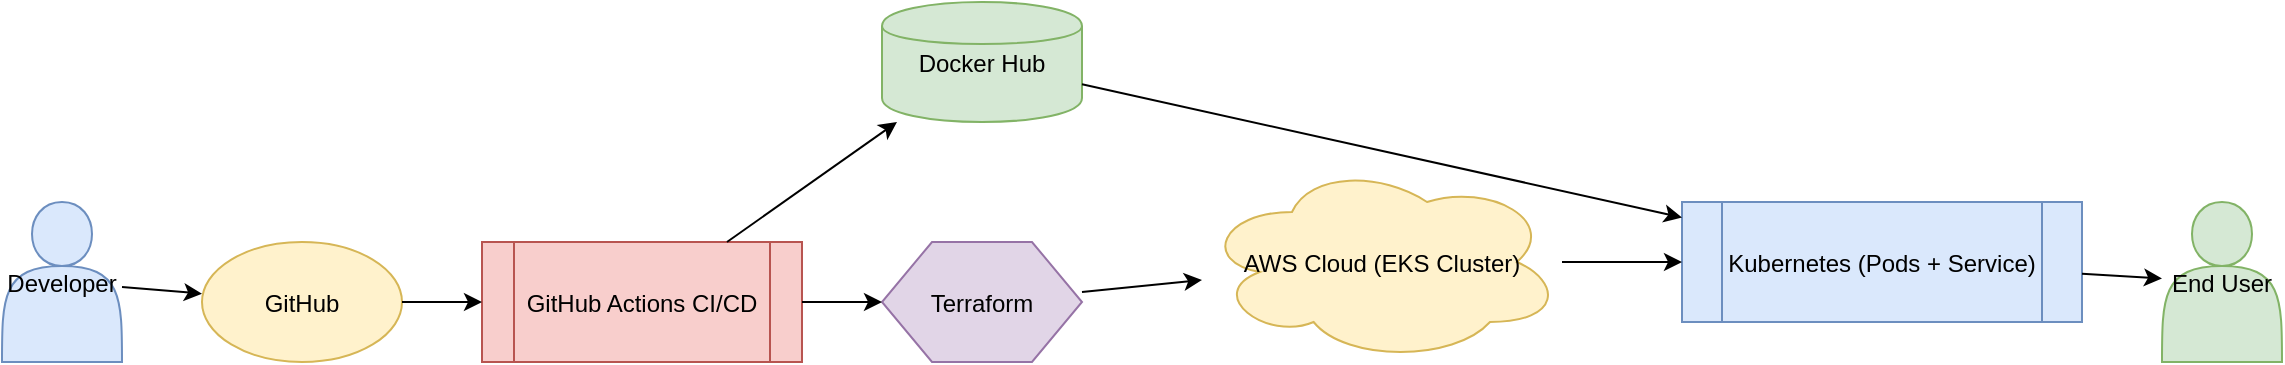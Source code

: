 <mxfile>
  <diagram name="CI/CD Pipeline" id="pipeline">
    <mxGraphModel dx="1280" dy="720" grid="1" gridSize="10" guides="1" tooltips="1" connect="1" arrows="1" fold="1" page="1" pageScale="1" pageWidth="1600" pageHeight="900" math="0" shadow="0">
      <root>
        <mxCell id="0"/>
        <mxCell id="1" parent="0"/>

        <!-- Developer -->
        <mxCell id="dev" value="Developer" style="shape=actor;fillColor=#dae8fc;strokeColor=#6c8ebf;" vertex="1" parent="1">
          <mxGeometry x="20" y="200" width="60" height="80" as="geometry"/>
        </mxCell>

        <!-- GitHub -->
        <mxCell id="github" value="GitHub" style="shape=ellipse;fillColor=#fff2cc;strokeColor=#d6b656;" vertex="1" parent="1">
          <mxGeometry x="120" y="220" width="100" height="60" as="geometry"/>
        </mxCell>

        <!-- GitHub Actions -->
        <mxCell id="actions" value="GitHub Actions CI/CD" style="shape=process;fillColor=#f8cecc;strokeColor=#b85450;" vertex="1" parent="1">
          <mxGeometry x="260" y="220" width="160" height="60" as="geometry"/>
        </mxCell>

        <!-- Docker Hub -->
        <mxCell id="docker" value="Docker Hub" style="shape=cylinder;fillColor=#d5e8d4;strokeColor=#82b366;" vertex="1" parent="1">
          <mxGeometry x="460" y="100" width="100" height="60" as="geometry"/>
        </mxCell>

        <!-- Terraform -->
        <mxCell id="terraform" value="Terraform" style="shape=hexagon;fillColor=#e1d5e7;strokeColor=#9673a6;" vertex="1" parent="1">
          <mxGeometry x="460" y="220" width="100" height="60" as="geometry"/>
        </mxCell>

        <!-- AWS Cloud -->
        <mxCell id="aws" value="AWS Cloud (EKS Cluster)" style="shape=cloud;fillColor=#fff2cc;strokeColor=#d6b656;" vertex="1" parent="1">
          <mxGeometry x="620" y="180" width="180" height="100" as="geometry"/>
        </mxCell>

        <!-- Kubernetes -->
        <mxCell id="k8s" value="Kubernetes (Pods + Service)" style="shape=process;fillColor=#dae8fc;strokeColor=#6c8ebf;" vertex="1" parent="1">
          <mxGeometry x="860" y="200" width="200" height="60" as="geometry"/>
        </mxCell>

        <!-- End User -->
        <mxCell id="user" value="End User" style="shape=actor;fillColor=#d5e8d4;strokeColor=#82b366;" vertex="1" parent="1">
          <mxGeometry x="1100" y="200" width="60" height="80" as="geometry"/>
        </mxCell>

        <!-- Connectors -->
        <mxCell id="c1" edge="1" parent="1" source="dev" target="github">
          <mxGeometry relative="1" as="geometry"/>
        </mxCell>
        <mxCell id="c2" edge="1" parent="1" source="github" target="actions">
          <mxGeometry relative="1" as="geometry"/>
        </mxCell>
        <mxCell id="c3" edge="1" parent="1" source="actions" target="docker">
          <mxGeometry relative="1" as="geometry"/>
        </mxCell>
        <mxCell id="c4" edge="1" parent="1" source="actions" target="terraform">
          <mxGeometry relative="1" as="geometry"/>
        </mxCell>
        <mxCell id="c5" edge="1" parent="1" source="terraform" target="aws">
          <mxGeometry relative="1" as="geometry"/>
        </mxCell>
        <mxCell id="c6" edge="1" parent="1" source="docker" target="k8s">
          <mxGeometry relative="1" as="geometry"/>
        </mxCell>
        <mxCell id="c7" edge="1" parent="1" source="aws" target="k8s">
          <mxGeometry relative="1" as="geometry"/>
        </mxCell>
        <mxCell id="c8" edge="1" parent="1" source="k8s" target="user">
          <mxGeometry relative="1" as="geometry"/>
        </mxCell>

      </root>
    </mxGraphModel>
  </diagram>
</mxfile>
